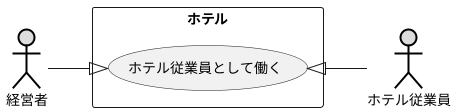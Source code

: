@startuml 演習2-2
left to right direction
actor 経営者 #DDDDDD;line:black;line.bold;
actor ホテル従業員 #DDDDDD;line:black;line.bold;
rectangle ホテル {
usecase ホテル従業員として働く
}
経営者 --|> ホテル従業員として働く
ホテル従業員として働く <|-- ホテル従業員
@enduml
